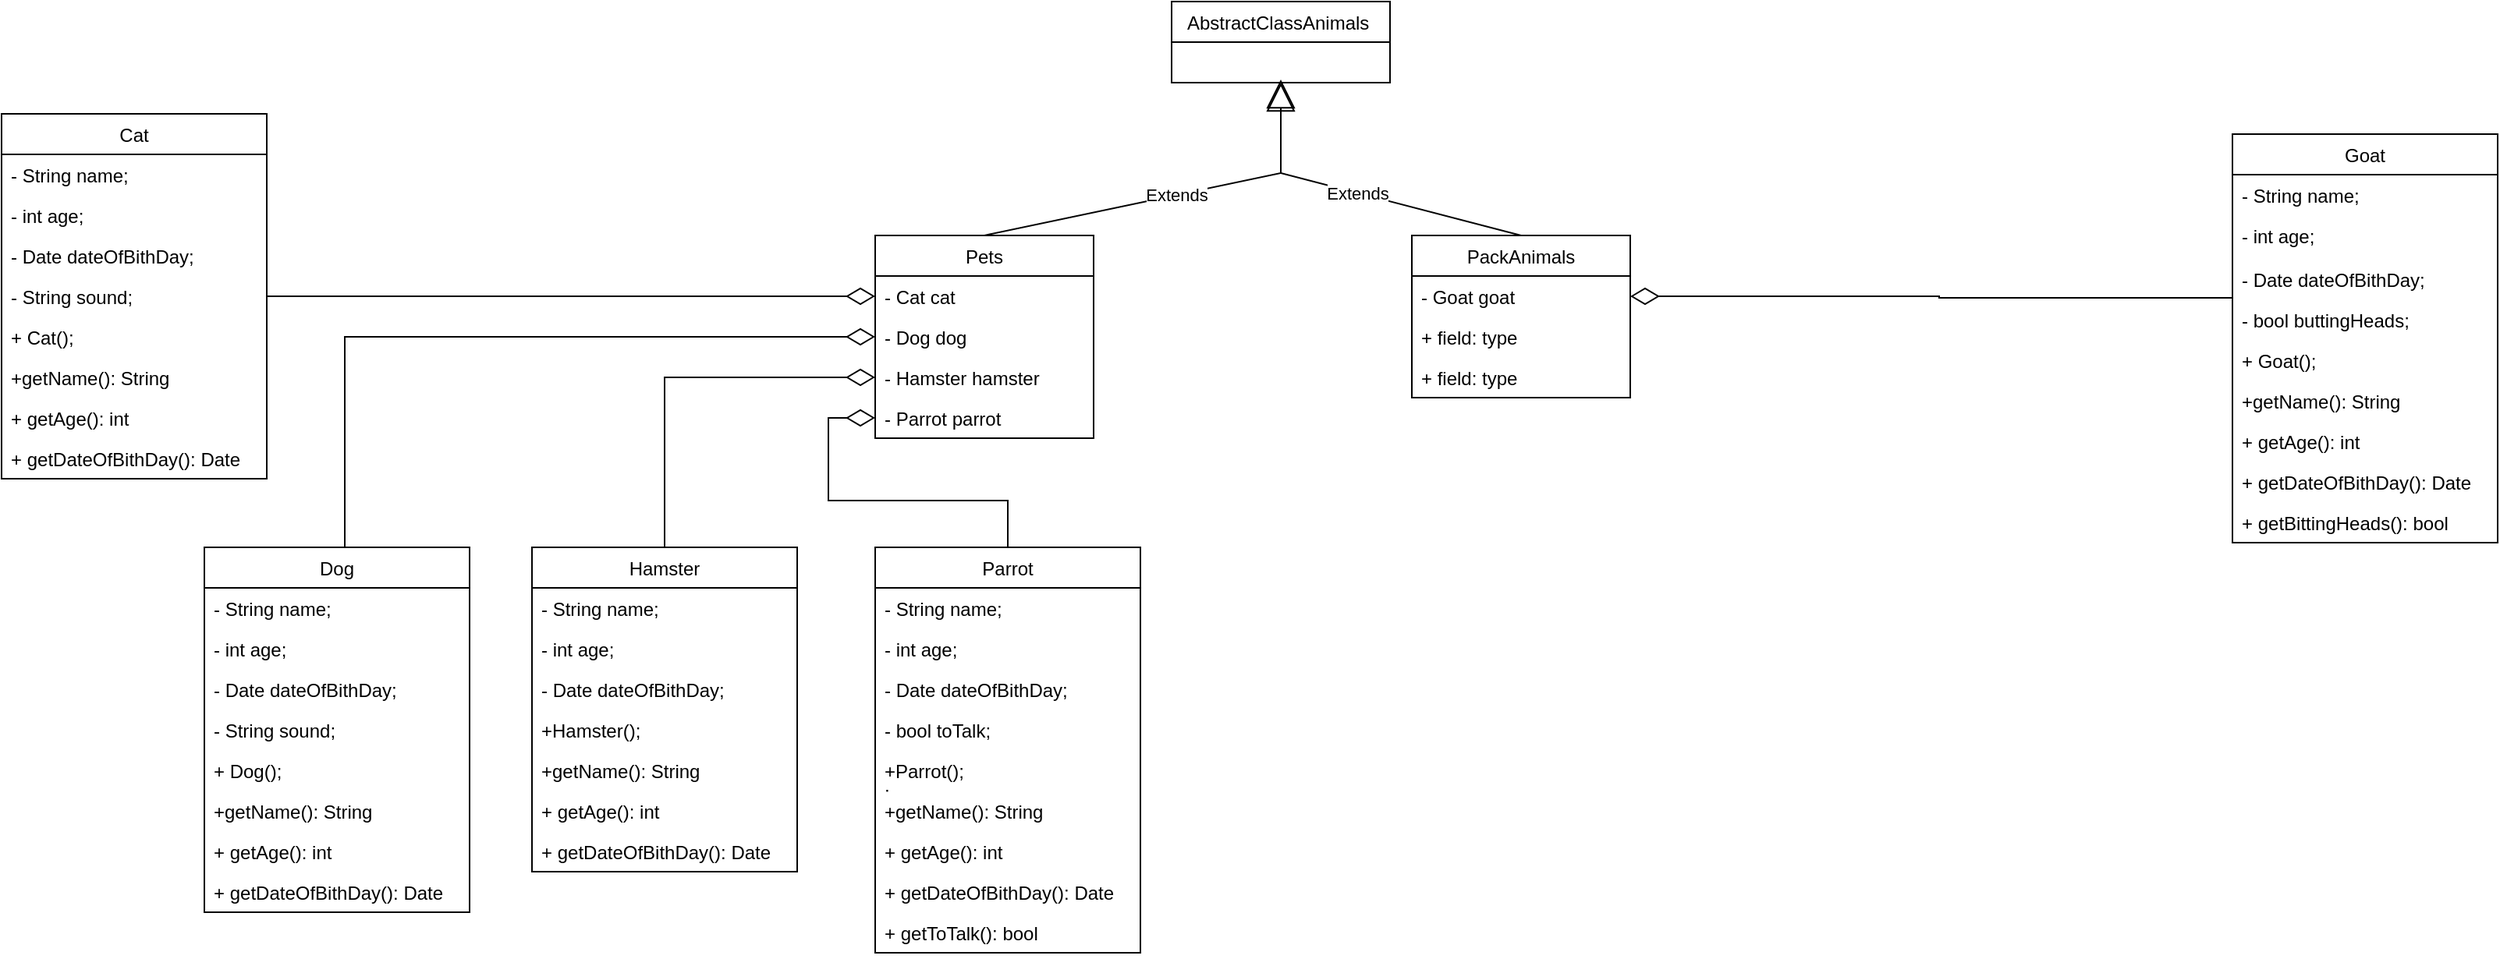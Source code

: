 <mxfile version="20.8.23" type="device"><diagram name="Страница 1" id="cT8dBpy1_3eUIPKCFxDa"><mxGraphModel dx="1531" dy="427" grid="1" gridSize="10" guides="1" tooltips="1" connect="1" arrows="1" fold="1" page="1" pageScale="1" pageWidth="827" pageHeight="1169" math="0" shadow="0"><root><mxCell id="0"/><mxCell id="1" parent="0"/><mxCell id="SlLjY2bCxYpocSFj_MPM-1" value="AbstractClassAnimals " style="swimlane;fontStyle=0;childLayout=stackLayout;horizontal=1;startSize=26;fillColor=none;horizontalStack=0;resizeParent=1;resizeParentMax=0;resizeLast=0;collapsible=1;marginBottom=0;" parent="1" vertex="1"><mxGeometry x="260" y="40" width="140" height="52" as="geometry"/></mxCell><mxCell id="SlLjY2bCxYpocSFj_MPM-5" value="Pets" style="swimlane;fontStyle=0;childLayout=stackLayout;horizontal=1;startSize=26;fillColor=none;horizontalStack=0;resizeParent=1;resizeParentMax=0;resizeLast=0;collapsible=1;marginBottom=0;" parent="1" vertex="1"><mxGeometry x="70" y="190" width="140" height="130" as="geometry"><mxRectangle x="70" y="190" width="60" height="30" as="alternateBounds"/></mxGeometry></mxCell><mxCell id="SlLjY2bCxYpocSFj_MPM-6" value="- Cat cat" style="text;strokeColor=none;fillColor=none;align=left;verticalAlign=top;spacingLeft=4;spacingRight=4;overflow=hidden;rotatable=0;points=[[0,0.5],[1,0.5]];portConstraint=eastwest;" parent="SlLjY2bCxYpocSFj_MPM-5" vertex="1"><mxGeometry y="26" width="140" height="26" as="geometry"/></mxCell><mxCell id="SlLjY2bCxYpocSFj_MPM-7" value="- Dog dog" style="text;strokeColor=none;fillColor=none;align=left;verticalAlign=top;spacingLeft=4;spacingRight=4;overflow=hidden;rotatable=0;points=[[0,0.5],[1,0.5]];portConstraint=eastwest;" parent="SlLjY2bCxYpocSFj_MPM-5" vertex="1"><mxGeometry y="52" width="140" height="26" as="geometry"/></mxCell><mxCell id="SlLjY2bCxYpocSFj_MPM-8" value="- Hamster hamster" style="text;strokeColor=none;fillColor=none;align=left;verticalAlign=top;spacingLeft=4;spacingRight=4;overflow=hidden;rotatable=0;points=[[0,0.5],[1,0.5]];portConstraint=eastwest;" parent="SlLjY2bCxYpocSFj_MPM-5" vertex="1"><mxGeometry y="78" width="140" height="26" as="geometry"/></mxCell><mxCell id="lyi3nsSo2oA5ovDPNlFx-39" value="- Parrot parrot" style="text;strokeColor=none;fillColor=none;align=left;verticalAlign=top;spacingLeft=4;spacingRight=4;overflow=hidden;rotatable=0;points=[[0,0.5],[1,0.5]];portConstraint=eastwest;" vertex="1" parent="SlLjY2bCxYpocSFj_MPM-5"><mxGeometry y="104" width="140" height="26" as="geometry"/></mxCell><mxCell id="SlLjY2bCxYpocSFj_MPM-9" value="PackAnimals" style="swimlane;fontStyle=0;childLayout=stackLayout;horizontal=1;startSize=26;fillColor=none;horizontalStack=0;resizeParent=1;resizeParentMax=0;resizeLast=0;collapsible=1;marginBottom=0;" parent="1" vertex="1"><mxGeometry x="414" y="190" width="140" height="104" as="geometry"/></mxCell><mxCell id="SlLjY2bCxYpocSFj_MPM-10" value="- Goat goat" style="text;strokeColor=none;fillColor=none;align=left;verticalAlign=top;spacingLeft=4;spacingRight=4;overflow=hidden;rotatable=0;points=[[0,0.5],[1,0.5]];portConstraint=eastwest;" parent="SlLjY2bCxYpocSFj_MPM-9" vertex="1"><mxGeometry y="26" width="140" height="26" as="geometry"/></mxCell><mxCell id="SlLjY2bCxYpocSFj_MPM-11" value="+ field: type" style="text;strokeColor=none;fillColor=none;align=left;verticalAlign=top;spacingLeft=4;spacingRight=4;overflow=hidden;rotatable=0;points=[[0,0.5],[1,0.5]];portConstraint=eastwest;" parent="SlLjY2bCxYpocSFj_MPM-9" vertex="1"><mxGeometry y="52" width="140" height="26" as="geometry"/></mxCell><mxCell id="SlLjY2bCxYpocSFj_MPM-12" value="+ field: type" style="text;strokeColor=none;fillColor=none;align=left;verticalAlign=top;spacingLeft=4;spacingRight=4;overflow=hidden;rotatable=0;points=[[0,0.5],[1,0.5]];portConstraint=eastwest;" parent="SlLjY2bCxYpocSFj_MPM-9" vertex="1"><mxGeometry y="78" width="140" height="26" as="geometry"/></mxCell><mxCell id="SlLjY2bCxYpocSFj_MPM-17" value="Extends" style="endArrow=block;endSize=16;endFill=0;html=1;rounded=0;entryX=0.5;entryY=1;entryDx=0;entryDy=0;exitX=0.5;exitY=0;exitDx=0;exitDy=0;" parent="1" source="SlLjY2bCxYpocSFj_MPM-5" target="SlLjY2bCxYpocSFj_MPM-1" edge="1"><mxGeometry x="-0.003" width="160" relative="1" as="geometry"><mxPoint x="280" y="140" as="sourcePoint"/><mxPoint x="440" y="140" as="targetPoint"/><Array as="points"><mxPoint x="330" y="150"/></Array><mxPoint as="offset"/></mxGeometry></mxCell><mxCell id="SlLjY2bCxYpocSFj_MPM-18" value="Extends" style="endArrow=block;endSize=16;endFill=0;html=1;rounded=0;exitX=0.5;exitY=0;exitDx=0;exitDy=0;" parent="1" source="SlLjY2bCxYpocSFj_MPM-9" edge="1"><mxGeometry x="-0.005" width="160" relative="1" as="geometry"><mxPoint x="150" y="160" as="sourcePoint"/><mxPoint x="330" y="90" as="targetPoint"/><Array as="points"><mxPoint x="330" y="150"/></Array><mxPoint as="offset"/></mxGeometry></mxCell><mxCell id="lyi3nsSo2oA5ovDPNlFx-11" style="edgeStyle=orthogonalEdgeStyle;rounded=0;orthogonalLoop=1;jettySize=auto;html=1;endArrow=diamondThin;endFill=0;endSize=16;" edge="1" parent="1" source="lyi3nsSo2oA5ovDPNlFx-1" target="SlLjY2bCxYpocSFj_MPM-6"><mxGeometry relative="1" as="geometry"/></mxCell><mxCell id="lyi3nsSo2oA5ovDPNlFx-1" value="Cat" style="swimlane;fontStyle=0;childLayout=stackLayout;horizontal=1;startSize=26;fillColor=none;horizontalStack=0;resizeParent=1;resizeParentMax=0;resizeLast=0;collapsible=1;marginBottom=0;" vertex="1" parent="1"><mxGeometry x="-490" y="112" width="170" height="234" as="geometry"/></mxCell><mxCell id="lyi3nsSo2oA5ovDPNlFx-2" value="- String name;" style="text;strokeColor=none;fillColor=none;align=left;verticalAlign=top;spacingLeft=4;spacingRight=4;overflow=hidden;rotatable=0;points=[[0,0.5],[1,0.5]];portConstraint=eastwest;" vertex="1" parent="lyi3nsSo2oA5ovDPNlFx-1"><mxGeometry y="26" width="170" height="26" as="geometry"/></mxCell><mxCell id="lyi3nsSo2oA5ovDPNlFx-3" value="- int age;" style="text;strokeColor=none;fillColor=none;align=left;verticalAlign=top;spacingLeft=4;spacingRight=4;overflow=hidden;rotatable=0;points=[[0,0.5],[1,0.5]];portConstraint=eastwest;" vertex="1" parent="lyi3nsSo2oA5ovDPNlFx-1"><mxGeometry y="52" width="170" height="26" as="geometry"/></mxCell><mxCell id="lyi3nsSo2oA5ovDPNlFx-4" value="- Date dateOfBithDay;" style="text;strokeColor=none;fillColor=none;align=left;verticalAlign=top;spacingLeft=4;spacingRight=4;overflow=hidden;rotatable=0;points=[[0,0.5],[1,0.5]];portConstraint=eastwest;" vertex="1" parent="lyi3nsSo2oA5ovDPNlFx-1"><mxGeometry y="78" width="170" height="26" as="geometry"/></mxCell><mxCell id="lyi3nsSo2oA5ovDPNlFx-17" value="- String sound;" style="text;strokeColor=none;fillColor=none;align=left;verticalAlign=top;spacingLeft=4;spacingRight=4;overflow=hidden;rotatable=0;points=[[0,0.5],[1,0.5]];portConstraint=eastwest;" vertex="1" parent="lyi3nsSo2oA5ovDPNlFx-1"><mxGeometry y="104" width="170" height="26" as="geometry"/></mxCell><mxCell id="lyi3nsSo2oA5ovDPNlFx-18" value="+ Cat();" style="text;strokeColor=none;fillColor=none;align=left;verticalAlign=top;spacingLeft=4;spacingRight=4;overflow=hidden;rotatable=0;points=[[0,0.5],[1,0.5]];portConstraint=eastwest;" vertex="1" parent="lyi3nsSo2oA5ovDPNlFx-1"><mxGeometry y="130" width="170" height="26" as="geometry"/></mxCell><mxCell id="lyi3nsSo2oA5ovDPNlFx-8" value="+getName(): String " style="text;strokeColor=none;fillColor=none;align=left;verticalAlign=top;spacingLeft=4;spacingRight=4;overflow=hidden;rotatable=0;points=[[0,0.5],[1,0.5]];portConstraint=eastwest;" vertex="1" parent="lyi3nsSo2oA5ovDPNlFx-1"><mxGeometry y="156" width="170" height="26" as="geometry"/></mxCell><mxCell id="lyi3nsSo2oA5ovDPNlFx-9" value="+ getAge(): int" style="text;strokeColor=none;fillColor=none;align=left;verticalAlign=top;spacingLeft=4;spacingRight=4;overflow=hidden;rotatable=0;points=[[0,0.5],[1,0.5]];portConstraint=eastwest;" vertex="1" parent="lyi3nsSo2oA5ovDPNlFx-1"><mxGeometry y="182" width="170" height="26" as="geometry"/></mxCell><mxCell id="lyi3nsSo2oA5ovDPNlFx-7" value="+ getDateOfBithDay(): Date" style="text;strokeColor=none;fillColor=none;align=left;verticalAlign=top;spacingLeft=4;spacingRight=4;overflow=hidden;rotatable=0;points=[[0,0.5],[1,0.5]];portConstraint=eastwest;" vertex="1" parent="lyi3nsSo2oA5ovDPNlFx-1"><mxGeometry y="208" width="170" height="26" as="geometry"/></mxCell><mxCell id="lyi3nsSo2oA5ovDPNlFx-19" value="Dog" style="swimlane;fontStyle=0;childLayout=stackLayout;horizontal=1;startSize=26;fillColor=none;horizontalStack=0;resizeParent=1;resizeParentMax=0;resizeLast=0;collapsible=1;marginBottom=0;" vertex="1" parent="1"><mxGeometry x="-360" y="390" width="170" height="234" as="geometry"/></mxCell><mxCell id="lyi3nsSo2oA5ovDPNlFx-20" value="- String name;" style="text;strokeColor=none;fillColor=none;align=left;verticalAlign=top;spacingLeft=4;spacingRight=4;overflow=hidden;rotatable=0;points=[[0,0.5],[1,0.5]];portConstraint=eastwest;" vertex="1" parent="lyi3nsSo2oA5ovDPNlFx-19"><mxGeometry y="26" width="170" height="26" as="geometry"/></mxCell><mxCell id="lyi3nsSo2oA5ovDPNlFx-21" value="- int age;" style="text;strokeColor=none;fillColor=none;align=left;verticalAlign=top;spacingLeft=4;spacingRight=4;overflow=hidden;rotatable=0;points=[[0,0.5],[1,0.5]];portConstraint=eastwest;" vertex="1" parent="lyi3nsSo2oA5ovDPNlFx-19"><mxGeometry y="52" width="170" height="26" as="geometry"/></mxCell><mxCell id="lyi3nsSo2oA5ovDPNlFx-22" value="- Date dateOfBithDay;" style="text;strokeColor=none;fillColor=none;align=left;verticalAlign=top;spacingLeft=4;spacingRight=4;overflow=hidden;rotatable=0;points=[[0,0.5],[1,0.5]];portConstraint=eastwest;" vertex="1" parent="lyi3nsSo2oA5ovDPNlFx-19"><mxGeometry y="78" width="170" height="26" as="geometry"/></mxCell><mxCell id="lyi3nsSo2oA5ovDPNlFx-23" value="- String sound;" style="text;strokeColor=none;fillColor=none;align=left;verticalAlign=top;spacingLeft=4;spacingRight=4;overflow=hidden;rotatable=0;points=[[0,0.5],[1,0.5]];portConstraint=eastwest;" vertex="1" parent="lyi3nsSo2oA5ovDPNlFx-19"><mxGeometry y="104" width="170" height="26" as="geometry"/></mxCell><mxCell id="lyi3nsSo2oA5ovDPNlFx-24" value="+ Dog();" style="text;strokeColor=none;fillColor=none;align=left;verticalAlign=top;spacingLeft=4;spacingRight=4;overflow=hidden;rotatable=0;points=[[0,0.5],[1,0.5]];portConstraint=eastwest;" vertex="1" parent="lyi3nsSo2oA5ovDPNlFx-19"><mxGeometry y="130" width="170" height="26" as="geometry"/></mxCell><mxCell id="lyi3nsSo2oA5ovDPNlFx-25" value="+getName(): String " style="text;strokeColor=none;fillColor=none;align=left;verticalAlign=top;spacingLeft=4;spacingRight=4;overflow=hidden;rotatable=0;points=[[0,0.5],[1,0.5]];portConstraint=eastwest;" vertex="1" parent="lyi3nsSo2oA5ovDPNlFx-19"><mxGeometry y="156" width="170" height="26" as="geometry"/></mxCell><mxCell id="lyi3nsSo2oA5ovDPNlFx-26" value="+ getAge(): int" style="text;strokeColor=none;fillColor=none;align=left;verticalAlign=top;spacingLeft=4;spacingRight=4;overflow=hidden;rotatable=0;points=[[0,0.5],[1,0.5]];portConstraint=eastwest;" vertex="1" parent="lyi3nsSo2oA5ovDPNlFx-19"><mxGeometry y="182" width="170" height="26" as="geometry"/></mxCell><mxCell id="lyi3nsSo2oA5ovDPNlFx-27" value="+ getDateOfBithDay(): Date" style="text;strokeColor=none;fillColor=none;align=left;verticalAlign=top;spacingLeft=4;spacingRight=4;overflow=hidden;rotatable=0;points=[[0,0.5],[1,0.5]];portConstraint=eastwest;" vertex="1" parent="lyi3nsSo2oA5ovDPNlFx-19"><mxGeometry y="208" width="170" height="26" as="geometry"/></mxCell><mxCell id="lyi3nsSo2oA5ovDPNlFx-28" style="edgeStyle=orthogonalEdgeStyle;rounded=0;orthogonalLoop=1;jettySize=auto;html=1;endArrow=diamondThin;endFill=0;endSize=16;exitX=0.5;exitY=0;exitDx=0;exitDy=0;" edge="1" parent="1" source="lyi3nsSo2oA5ovDPNlFx-19" target="SlLjY2bCxYpocSFj_MPM-7"><mxGeometry relative="1" as="geometry"><mxPoint x="-235" y="350" as="sourcePoint"/><mxPoint x="60" y="280" as="targetPoint"/><Array as="points"><mxPoint x="-270" y="390"/><mxPoint x="-270" y="255"/></Array></mxGeometry></mxCell><mxCell id="lyi3nsSo2oA5ovDPNlFx-38" style="edgeStyle=orthogonalEdgeStyle;rounded=0;orthogonalLoop=1;jettySize=auto;html=1;entryX=0;entryY=0.5;entryDx=0;entryDy=0;endArrow=diamondThin;endFill=0;endSize=16;" edge="1" parent="1" source="lyi3nsSo2oA5ovDPNlFx-29" target="SlLjY2bCxYpocSFj_MPM-8"><mxGeometry relative="1" as="geometry"/></mxCell><mxCell id="lyi3nsSo2oA5ovDPNlFx-29" value="Hamster" style="swimlane;fontStyle=0;childLayout=stackLayout;horizontal=1;startSize=26;fillColor=none;horizontalStack=0;resizeParent=1;resizeParentMax=0;resizeLast=0;collapsible=1;marginBottom=0;" vertex="1" parent="1"><mxGeometry x="-150" y="390" width="170" height="208" as="geometry"/></mxCell><mxCell id="lyi3nsSo2oA5ovDPNlFx-30" value="- String name;" style="text;strokeColor=none;fillColor=none;align=left;verticalAlign=top;spacingLeft=4;spacingRight=4;overflow=hidden;rotatable=0;points=[[0,0.5],[1,0.5]];portConstraint=eastwest;" vertex="1" parent="lyi3nsSo2oA5ovDPNlFx-29"><mxGeometry y="26" width="170" height="26" as="geometry"/></mxCell><mxCell id="lyi3nsSo2oA5ovDPNlFx-31" value="- int age;" style="text;strokeColor=none;fillColor=none;align=left;verticalAlign=top;spacingLeft=4;spacingRight=4;overflow=hidden;rotatable=0;points=[[0,0.5],[1,0.5]];portConstraint=eastwest;" vertex="1" parent="lyi3nsSo2oA5ovDPNlFx-29"><mxGeometry y="52" width="170" height="26" as="geometry"/></mxCell><mxCell id="lyi3nsSo2oA5ovDPNlFx-32" value="- Date dateOfBithDay;" style="text;strokeColor=none;fillColor=none;align=left;verticalAlign=top;spacingLeft=4;spacingRight=4;overflow=hidden;rotatable=0;points=[[0,0.5],[1,0.5]];portConstraint=eastwest;" vertex="1" parent="lyi3nsSo2oA5ovDPNlFx-29"><mxGeometry y="78" width="170" height="26" as="geometry"/></mxCell><mxCell id="lyi3nsSo2oA5ovDPNlFx-34" value="+Hamster();" style="text;strokeColor=none;fillColor=none;align=left;verticalAlign=top;spacingLeft=4;spacingRight=4;overflow=hidden;rotatable=0;points=[[0,0.5],[1,0.5]];portConstraint=eastwest;" vertex="1" parent="lyi3nsSo2oA5ovDPNlFx-29"><mxGeometry y="104" width="170" height="26" as="geometry"/></mxCell><mxCell id="lyi3nsSo2oA5ovDPNlFx-35" value="+getName(): String " style="text;strokeColor=none;fillColor=none;align=left;verticalAlign=top;spacingLeft=4;spacingRight=4;overflow=hidden;rotatable=0;points=[[0,0.5],[1,0.5]];portConstraint=eastwest;" vertex="1" parent="lyi3nsSo2oA5ovDPNlFx-29"><mxGeometry y="130" width="170" height="26" as="geometry"/></mxCell><mxCell id="lyi3nsSo2oA5ovDPNlFx-36" value="+ getAge(): int" style="text;strokeColor=none;fillColor=none;align=left;verticalAlign=top;spacingLeft=4;spacingRight=4;overflow=hidden;rotatable=0;points=[[0,0.5],[1,0.5]];portConstraint=eastwest;" vertex="1" parent="lyi3nsSo2oA5ovDPNlFx-29"><mxGeometry y="156" width="170" height="26" as="geometry"/></mxCell><mxCell id="lyi3nsSo2oA5ovDPNlFx-37" value="+ getDateOfBithDay(): Date" style="text;strokeColor=none;fillColor=none;align=left;verticalAlign=top;spacingLeft=4;spacingRight=4;overflow=hidden;rotatable=0;points=[[0,0.5],[1,0.5]];portConstraint=eastwest;" vertex="1" parent="lyi3nsSo2oA5ovDPNlFx-29"><mxGeometry y="182" width="170" height="26" as="geometry"/></mxCell><mxCell id="lyi3nsSo2oA5ovDPNlFx-50" style="edgeStyle=orthogonalEdgeStyle;rounded=0;orthogonalLoop=1;jettySize=auto;html=1;entryX=0;entryY=0.5;entryDx=0;entryDy=0;endArrow=diamondThin;endFill=0;endSize=16;" edge="1" parent="1" source="lyi3nsSo2oA5ovDPNlFx-40" target="lyi3nsSo2oA5ovDPNlFx-39"><mxGeometry relative="1" as="geometry"/></mxCell><mxCell id="lyi3nsSo2oA5ovDPNlFx-40" value="Parrot" style="swimlane;fontStyle=0;childLayout=stackLayout;horizontal=1;startSize=26;fillColor=none;horizontalStack=0;resizeParent=1;resizeParentMax=0;resizeLast=0;collapsible=1;marginBottom=0;labelBackgroundColor=default;" vertex="1" parent="1"><mxGeometry x="70" y="390" width="170" height="260" as="geometry"/></mxCell><mxCell id="lyi3nsSo2oA5ovDPNlFx-41" value="- String name;" style="text;strokeColor=none;fillColor=none;align=left;verticalAlign=top;spacingLeft=4;spacingRight=4;overflow=hidden;rotatable=0;points=[[0,0.5],[1,0.5]];portConstraint=eastwest;" vertex="1" parent="lyi3nsSo2oA5ovDPNlFx-40"><mxGeometry y="26" width="170" height="26" as="geometry"/></mxCell><mxCell id="lyi3nsSo2oA5ovDPNlFx-42" value="- int age;" style="text;strokeColor=none;fillColor=none;align=left;verticalAlign=top;spacingLeft=4;spacingRight=4;overflow=hidden;rotatable=0;points=[[0,0.5],[1,0.5]];portConstraint=eastwest;" vertex="1" parent="lyi3nsSo2oA5ovDPNlFx-40"><mxGeometry y="52" width="170" height="26" as="geometry"/></mxCell><mxCell id="lyi3nsSo2oA5ovDPNlFx-43" value="- Date dateOfBithDay;" style="text;strokeColor=none;fillColor=none;align=left;verticalAlign=top;spacingLeft=4;spacingRight=4;overflow=hidden;rotatable=0;points=[[0,0.5],[1,0.5]];portConstraint=eastwest;" vertex="1" parent="lyi3nsSo2oA5ovDPNlFx-40"><mxGeometry y="78" width="170" height="26" as="geometry"/></mxCell><mxCell id="lyi3nsSo2oA5ovDPNlFx-48" value="- bool toTalk;" style="text;strokeColor=none;fillColor=none;align=left;verticalAlign=top;spacingLeft=4;spacingRight=4;overflow=hidden;rotatable=0;points=[[0,0.5],[1,0.5]];portConstraint=eastwest;" vertex="1" parent="lyi3nsSo2oA5ovDPNlFx-40"><mxGeometry y="104" width="170" height="26" as="geometry"/></mxCell><mxCell id="lyi3nsSo2oA5ovDPNlFx-44" value="+Parrot();&#10;;" style="text;strokeColor=none;fillColor=none;align=left;verticalAlign=top;spacingLeft=4;spacingRight=4;overflow=hidden;rotatable=0;points=[[0,0.5],[1,0.5]];portConstraint=eastwest;" vertex="1" parent="lyi3nsSo2oA5ovDPNlFx-40"><mxGeometry y="130" width="170" height="26" as="geometry"/></mxCell><mxCell id="lyi3nsSo2oA5ovDPNlFx-45" value="+getName(): String " style="text;strokeColor=none;fillColor=none;align=left;verticalAlign=top;spacingLeft=4;spacingRight=4;overflow=hidden;rotatable=0;points=[[0,0.5],[1,0.5]];portConstraint=eastwest;" vertex="1" parent="lyi3nsSo2oA5ovDPNlFx-40"><mxGeometry y="156" width="170" height="26" as="geometry"/></mxCell><mxCell id="lyi3nsSo2oA5ovDPNlFx-46" value="+ getAge(): int" style="text;strokeColor=none;fillColor=none;align=left;verticalAlign=top;spacingLeft=4;spacingRight=4;overflow=hidden;rotatable=0;points=[[0,0.5],[1,0.5]];portConstraint=eastwest;" vertex="1" parent="lyi3nsSo2oA5ovDPNlFx-40"><mxGeometry y="182" width="170" height="26" as="geometry"/></mxCell><mxCell id="lyi3nsSo2oA5ovDPNlFx-47" value="+ getDateOfBithDay(): Date" style="text;strokeColor=none;fillColor=none;align=left;verticalAlign=top;spacingLeft=4;spacingRight=4;overflow=hidden;rotatable=0;points=[[0,0.5],[1,0.5]];portConstraint=eastwest;" vertex="1" parent="lyi3nsSo2oA5ovDPNlFx-40"><mxGeometry y="208" width="170" height="26" as="geometry"/></mxCell><mxCell id="lyi3nsSo2oA5ovDPNlFx-49" value="+ getToTalk(): bool" style="text;strokeColor=none;fillColor=none;align=left;verticalAlign=top;spacingLeft=4;spacingRight=4;overflow=hidden;rotatable=0;points=[[0,0.5],[1,0.5]];portConstraint=eastwest;" vertex="1" parent="lyi3nsSo2oA5ovDPNlFx-40"><mxGeometry y="234" width="170" height="26" as="geometry"/></mxCell><mxCell id="lyi3nsSo2oA5ovDPNlFx-61" style="edgeStyle=orthogonalEdgeStyle;rounded=0;orthogonalLoop=1;jettySize=auto;html=1;entryX=1;entryY=0.5;entryDx=0;entryDy=0;endArrow=diamondThin;endFill=0;endSize=16;" edge="1" parent="1" source="lyi3nsSo2oA5ovDPNlFx-51" target="SlLjY2bCxYpocSFj_MPM-10"><mxGeometry relative="1" as="geometry"><Array as="points"><mxPoint x="752" y="230"/></Array></mxGeometry></mxCell><mxCell id="lyi3nsSo2oA5ovDPNlFx-51" value="Goat" style="swimlane;fontStyle=0;childLayout=stackLayout;horizontal=1;startSize=26;fillColor=none;horizontalStack=0;resizeParent=1;resizeParentMax=0;resizeLast=0;collapsible=1;marginBottom=0;" vertex="1" parent="1"><mxGeometry x="940" y="125" width="170" height="262" as="geometry"/></mxCell><mxCell id="lyi3nsSo2oA5ovDPNlFx-52" value="- String name;" style="text;strokeColor=none;fillColor=none;align=left;verticalAlign=top;spacingLeft=4;spacingRight=4;overflow=hidden;rotatable=0;points=[[0,0.5],[1,0.5]];portConstraint=eastwest;" vertex="1" parent="lyi3nsSo2oA5ovDPNlFx-51"><mxGeometry y="26" width="170" height="26" as="geometry"/></mxCell><mxCell id="lyi3nsSo2oA5ovDPNlFx-53" value="- int age;" style="text;strokeColor=none;fillColor=none;align=left;verticalAlign=top;spacingLeft=4;spacingRight=4;overflow=hidden;rotatable=0;points=[[0,0.5],[1,0.5]];portConstraint=eastwest;" vertex="1" parent="lyi3nsSo2oA5ovDPNlFx-51"><mxGeometry y="52" width="170" height="28" as="geometry"/></mxCell><mxCell id="lyi3nsSo2oA5ovDPNlFx-54" value="- Date dateOfBithDay;" style="text;strokeColor=none;fillColor=none;align=left;verticalAlign=top;spacingLeft=4;spacingRight=4;overflow=hidden;rotatable=0;points=[[0,0.5],[1,0.5]];portConstraint=eastwest;" vertex="1" parent="lyi3nsSo2oA5ovDPNlFx-51"><mxGeometry y="80" width="170" height="26" as="geometry"/></mxCell><mxCell id="lyi3nsSo2oA5ovDPNlFx-59" value="- bool buttingHeads;" style="text;strokeColor=none;fillColor=none;align=left;verticalAlign=top;spacingLeft=4;spacingRight=4;overflow=hidden;rotatable=0;points=[[0,0.5],[1,0.5]];portConstraint=eastwest;" vertex="1" parent="lyi3nsSo2oA5ovDPNlFx-51"><mxGeometry y="106" width="170" height="26" as="geometry"/></mxCell><mxCell id="lyi3nsSo2oA5ovDPNlFx-55" value="+ Goat();" style="text;strokeColor=none;fillColor=none;align=left;verticalAlign=top;spacingLeft=4;spacingRight=4;overflow=hidden;rotatable=0;points=[[0,0.5],[1,0.5]];portConstraint=eastwest;" vertex="1" parent="lyi3nsSo2oA5ovDPNlFx-51"><mxGeometry y="132" width="170" height="26" as="geometry"/></mxCell><mxCell id="lyi3nsSo2oA5ovDPNlFx-56" value="+getName(): String " style="text;strokeColor=none;fillColor=none;align=left;verticalAlign=top;spacingLeft=4;spacingRight=4;overflow=hidden;rotatable=0;points=[[0,0.5],[1,0.5]];portConstraint=eastwest;" vertex="1" parent="lyi3nsSo2oA5ovDPNlFx-51"><mxGeometry y="158" width="170" height="26" as="geometry"/></mxCell><mxCell id="lyi3nsSo2oA5ovDPNlFx-57" value="+ getAge(): int" style="text;strokeColor=none;fillColor=none;align=left;verticalAlign=top;spacingLeft=4;spacingRight=4;overflow=hidden;rotatable=0;points=[[0,0.5],[1,0.5]];portConstraint=eastwest;" vertex="1" parent="lyi3nsSo2oA5ovDPNlFx-51"><mxGeometry y="184" width="170" height="26" as="geometry"/></mxCell><mxCell id="lyi3nsSo2oA5ovDPNlFx-58" value="+ getDateOfBithDay(): Date" style="text;strokeColor=none;fillColor=none;align=left;verticalAlign=top;spacingLeft=4;spacingRight=4;overflow=hidden;rotatable=0;points=[[0,0.5],[1,0.5]];portConstraint=eastwest;" vertex="1" parent="lyi3nsSo2oA5ovDPNlFx-51"><mxGeometry y="210" width="170" height="26" as="geometry"/></mxCell><mxCell id="lyi3nsSo2oA5ovDPNlFx-60" value="+ getBittingHeads(): bool" style="text;strokeColor=none;fillColor=none;align=left;verticalAlign=top;spacingLeft=4;spacingRight=4;overflow=hidden;rotatable=0;points=[[0,0.5],[1,0.5]];portConstraint=eastwest;" vertex="1" parent="lyi3nsSo2oA5ovDPNlFx-51"><mxGeometry y="236" width="170" height="26" as="geometry"/></mxCell></root></mxGraphModel></diagram></mxfile>